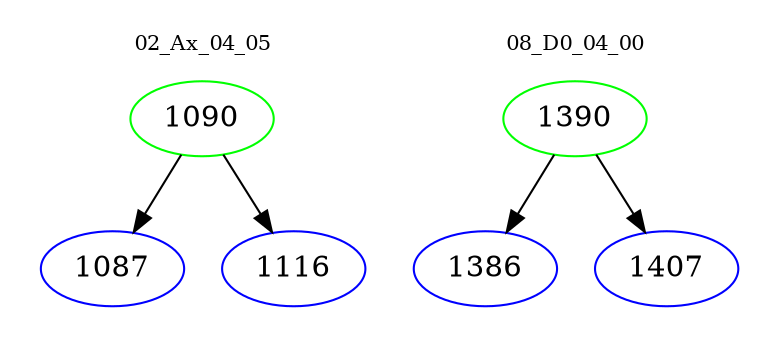 digraph{
subgraph cluster_0 {
color = white
label = "02_Ax_04_05";
fontsize=10;
T0_1090 [label="1090", color="green"]
T0_1090 -> T0_1087 [color="black"]
T0_1087 [label="1087", color="blue"]
T0_1090 -> T0_1116 [color="black"]
T0_1116 [label="1116", color="blue"]
}
subgraph cluster_1 {
color = white
label = "08_D0_04_00";
fontsize=10;
T1_1390 [label="1390", color="green"]
T1_1390 -> T1_1386 [color="black"]
T1_1386 [label="1386", color="blue"]
T1_1390 -> T1_1407 [color="black"]
T1_1407 [label="1407", color="blue"]
}
}
